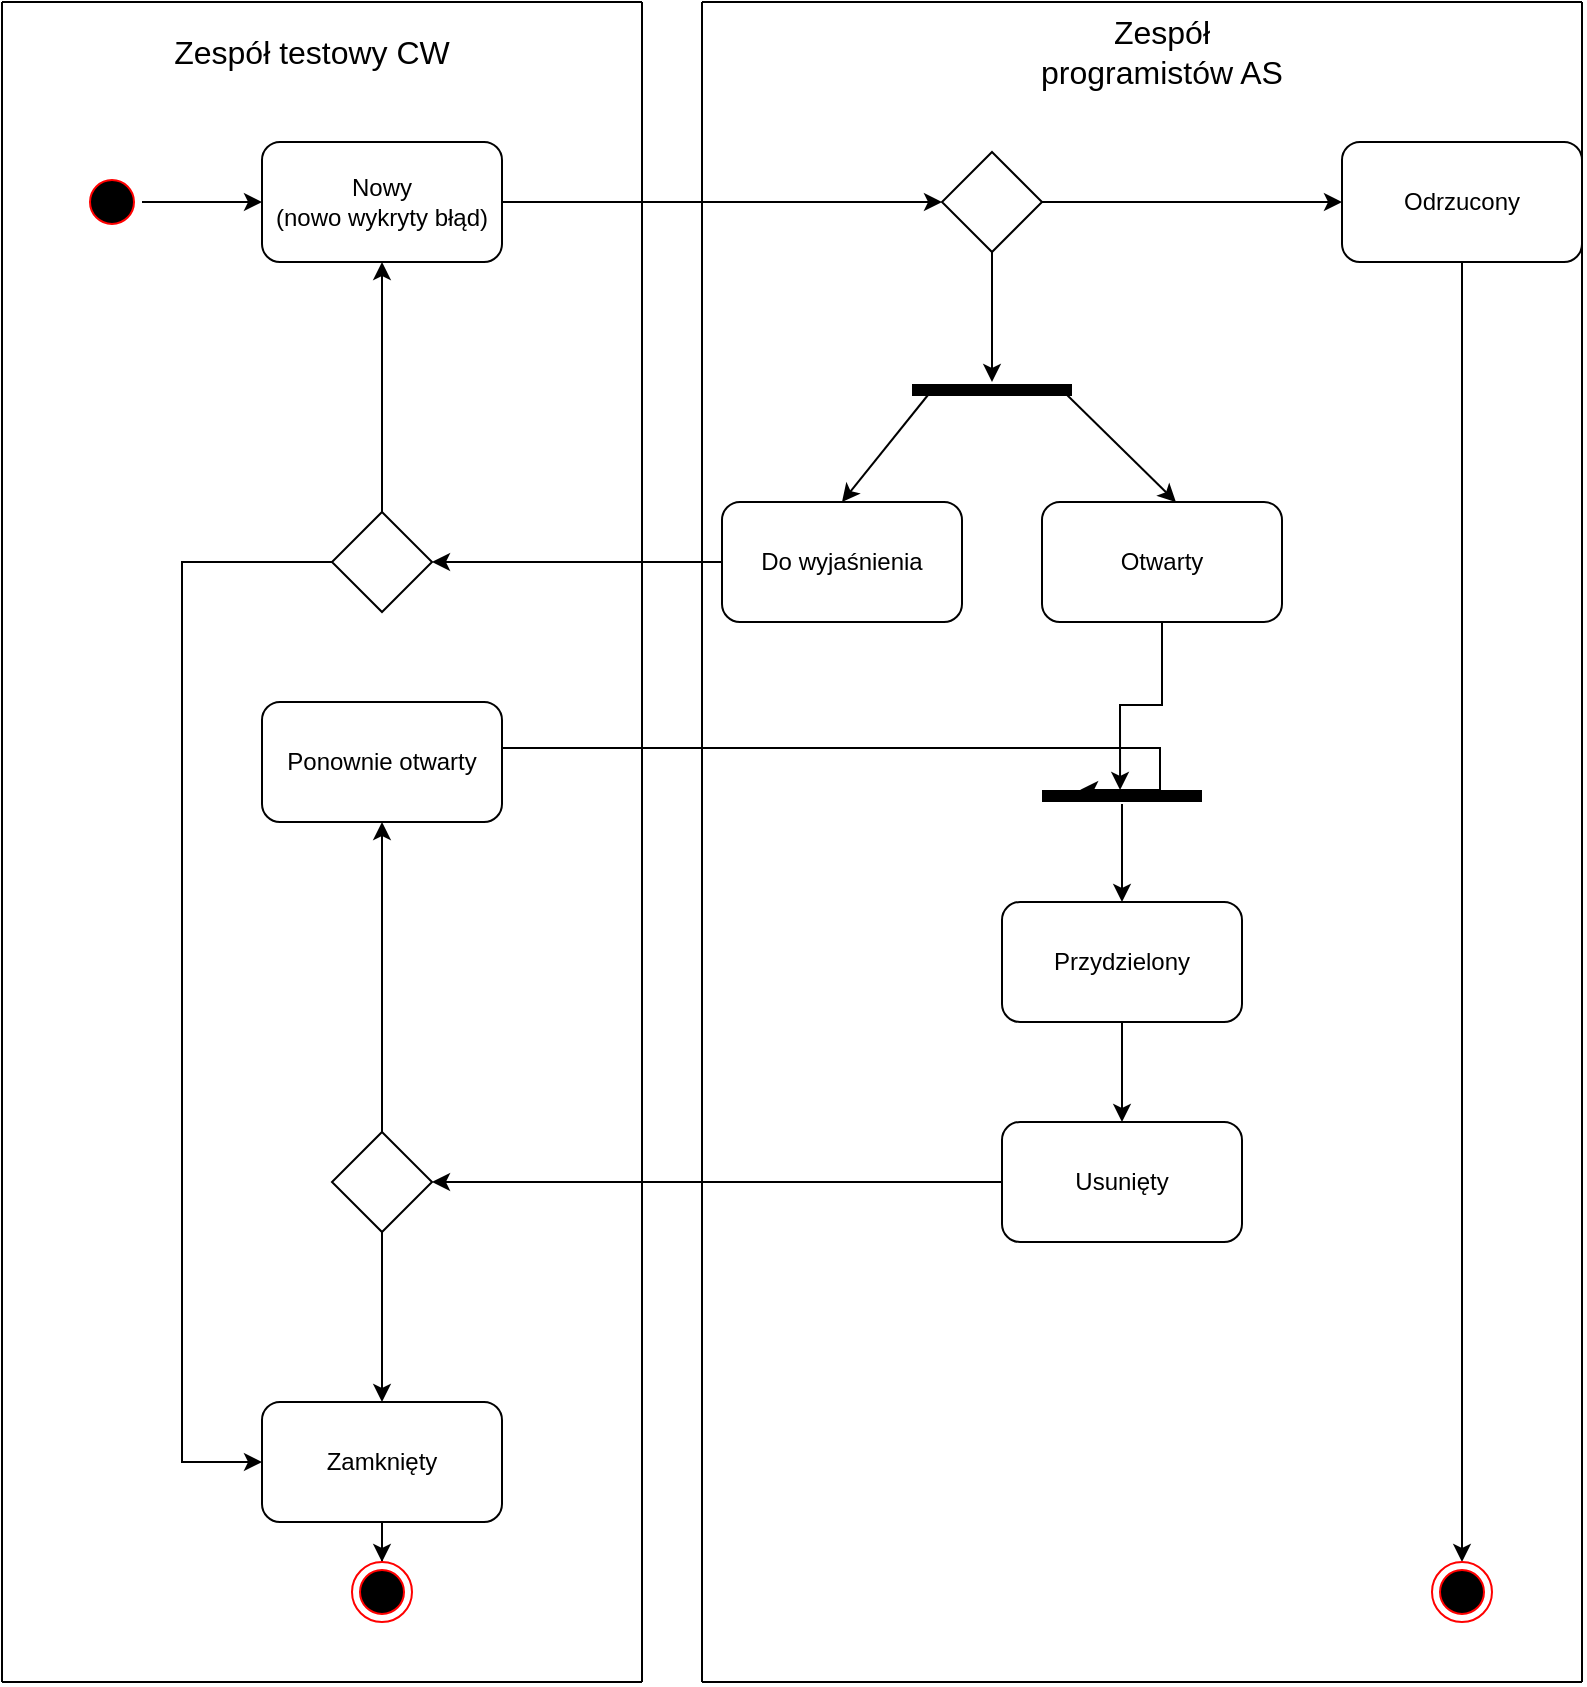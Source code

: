 <mxfile version="18.2.1" type="device"><diagram name="Page-1" id="e7e014a7-5840-1c2e-5031-d8a46d1fe8dd"><mxGraphModel dx="1673" dy="918" grid="1" gridSize="10" guides="1" tooltips="1" connect="1" arrows="1" fold="1" page="1" pageScale="1" pageWidth="1169" pageHeight="826" background="none" math="0" shadow="0"><root><mxCell id="0"/><mxCell id="1" parent="0"/><mxCell id="_axrUL9tjv3JnoPxGmuC-43" value="" style="edgeStyle=orthogonalEdgeStyle;rounded=0;orthogonalLoop=1;jettySize=auto;html=1;" parent="1" source="_axrUL9tjv3JnoPxGmuC-41" target="_axrUL9tjv3JnoPxGmuC-42" edge="1"><mxGeometry relative="1" as="geometry"/></mxCell><mxCell id="_axrUL9tjv3JnoPxGmuC-41" value="" style="ellipse;shape=startState;fillColor=#000000;strokeColor=#ff0000;" parent="1" vertex="1"><mxGeometry x="210" y="105" width="30" height="30" as="geometry"/></mxCell><mxCell id="_axrUL9tjv3JnoPxGmuC-52" style="edgeStyle=orthogonalEdgeStyle;rounded=0;orthogonalLoop=1;jettySize=auto;html=1;entryX=0;entryY=0.5;entryDx=0;entryDy=0;" parent="1" source="_axrUL9tjv3JnoPxGmuC-42" target="_axrUL9tjv3JnoPxGmuC-51" edge="1"><mxGeometry relative="1" as="geometry"/></mxCell><mxCell id="_axrUL9tjv3JnoPxGmuC-42" value="Nowy&lt;br&gt;(nowo wykryty błąd)" style="rounded=1;whiteSpace=wrap;html=1;" parent="1" vertex="1"><mxGeometry x="300" y="90" width="120" height="60" as="geometry"/></mxCell><mxCell id="_axrUL9tjv3JnoPxGmuC-44" value="" style="endArrow=none;html=1;rounded=0;" parent="1" edge="1"><mxGeometry width="50" height="50" relative="1" as="geometry"><mxPoint x="170" y="860" as="sourcePoint"/><mxPoint x="170" y="20" as="targetPoint"/></mxGeometry></mxCell><mxCell id="_axrUL9tjv3JnoPxGmuC-45" value="" style="endArrow=none;html=1;rounded=0;" parent="1" edge="1"><mxGeometry width="50" height="50" relative="1" as="geometry"><mxPoint x="490" y="20" as="sourcePoint"/><mxPoint x="170" y="20" as="targetPoint"/></mxGeometry></mxCell><mxCell id="_axrUL9tjv3JnoPxGmuC-46" value="Zespół testowy CW" style="text;html=1;strokeColor=none;fillColor=none;align=center;verticalAlign=middle;whiteSpace=wrap;rounded=0;fontSize=16;" parent="1" vertex="1"><mxGeometry x="250" y="30" width="150" height="30" as="geometry"/></mxCell><mxCell id="_axrUL9tjv3JnoPxGmuC-47" value="" style="endArrow=none;html=1;rounded=0;" parent="1" edge="1"><mxGeometry width="50" height="50" relative="1" as="geometry"><mxPoint x="490" y="860" as="sourcePoint"/><mxPoint x="490" y="20" as="targetPoint"/></mxGeometry></mxCell><mxCell id="_axrUL9tjv3JnoPxGmuC-49" value="" style="endArrow=none;html=1;rounded=0;" parent="1" edge="1"><mxGeometry width="50" height="50" relative="1" as="geometry"><mxPoint x="960" y="20" as="sourcePoint"/><mxPoint x="520" y="20" as="targetPoint"/></mxGeometry></mxCell><mxCell id="_axrUL9tjv3JnoPxGmuC-50" value="Zespół programistów AS" style="text;html=1;strokeColor=none;fillColor=none;align=center;verticalAlign=middle;whiteSpace=wrap;rounded=0;fontSize=16;" parent="1" vertex="1"><mxGeometry x="675" y="30" width="150" height="30" as="geometry"/></mxCell><mxCell id="_axrUL9tjv3JnoPxGmuC-55" style="edgeStyle=orthogonalEdgeStyle;rounded=0;orthogonalLoop=1;jettySize=auto;html=1;entryX=0;entryY=0.5;entryDx=0;entryDy=0;" parent="1" source="_axrUL9tjv3JnoPxGmuC-51" target="_axrUL9tjv3JnoPxGmuC-54" edge="1"><mxGeometry relative="1" as="geometry"/></mxCell><mxCell id="_axrUL9tjv3JnoPxGmuC-51" value="" style="rhombus;whiteSpace=wrap;html=1;" parent="1" vertex="1"><mxGeometry x="640" y="95" width="50" height="50" as="geometry"/></mxCell><mxCell id="_axrUL9tjv3JnoPxGmuC-58" style="edgeStyle=orthogonalEdgeStyle;rounded=0;orthogonalLoop=1;jettySize=auto;html=1;entryX=0.5;entryY=0;entryDx=0;entryDy=0;" parent="1" source="_axrUL9tjv3JnoPxGmuC-54" target="_axrUL9tjv3JnoPxGmuC-56" edge="1"><mxGeometry relative="1" as="geometry"/></mxCell><mxCell id="_axrUL9tjv3JnoPxGmuC-54" value="Odrzucony" style="rounded=1;whiteSpace=wrap;html=1;" parent="1" vertex="1"><mxGeometry x="840" y="90" width="120" height="60" as="geometry"/></mxCell><mxCell id="_axrUL9tjv3JnoPxGmuC-56" value="" style="ellipse;html=1;shape=endState;fillColor=#000000;strokeColor=#ff0000;" parent="1" vertex="1"><mxGeometry x="885" y="800" width="30" height="30" as="geometry"/></mxCell><mxCell id="_axrUL9tjv3JnoPxGmuC-60" value="" style="line;strokeWidth=6;fillColor=none;align=left;verticalAlign=middle;spacingTop=-1;spacingLeft=3;spacingRight=3;rotatable=0;labelPosition=right;points=[];portConstraint=eastwest;" parent="1" vertex="1"><mxGeometry x="625" y="210" width="80" height="8" as="geometry"/></mxCell><mxCell id="_axrUL9tjv3JnoPxGmuC-64" value="" style="endArrow=classic;html=1;rounded=0;exitX=0.5;exitY=1;exitDx=0;exitDy=0;" parent="1" source="_axrUL9tjv3JnoPxGmuC-51" target="_axrUL9tjv3JnoPxGmuC-60" edge="1"><mxGeometry width="50" height="50" relative="1" as="geometry"><mxPoint x="540" y="220" as="sourcePoint"/><mxPoint x="590" y="170" as="targetPoint"/></mxGeometry></mxCell><mxCell id="_axrUL9tjv3JnoPxGmuC-77" style="edgeStyle=orthogonalEdgeStyle;rounded=0;orthogonalLoop=1;jettySize=auto;html=1;entryX=1;entryY=0.5;entryDx=0;entryDy=0;" parent="1" source="_axrUL9tjv3JnoPxGmuC-65" target="_axrUL9tjv3JnoPxGmuC-76" edge="1"><mxGeometry relative="1" as="geometry"/></mxCell><mxCell id="_axrUL9tjv3JnoPxGmuC-65" value="Do wyjaśnienia" style="rounded=1;whiteSpace=wrap;html=1;strokeWidth=1;" parent="1" vertex="1"><mxGeometry x="530" y="270" width="120" height="60" as="geometry"/></mxCell><mxCell id="_axrUL9tjv3JnoPxGmuC-66" value="" style="endArrow=classic;html=1;rounded=0;entryX=0.5;entryY=0;entryDx=0;entryDy=0;exitX=0.125;exitY=0.5;exitDx=0;exitDy=0;exitPerimeter=0;" parent="1" source="_axrUL9tjv3JnoPxGmuC-60" target="_axrUL9tjv3JnoPxGmuC-65" edge="1"><mxGeometry width="50" height="50" relative="1" as="geometry"><mxPoint x="640" y="220" as="sourcePoint"/><mxPoint x="590" y="170" as="targetPoint"/></mxGeometry></mxCell><mxCell id="_axrUL9tjv3JnoPxGmuC-70" style="edgeStyle=orthogonalEdgeStyle;rounded=0;orthogonalLoop=1;jettySize=auto;html=1;entryX=0.488;entryY=0.125;entryDx=0;entryDy=0;entryPerimeter=0;" parent="1" source="_axrUL9tjv3JnoPxGmuC-67" target="_axrUL9tjv3JnoPxGmuC-69" edge="1"><mxGeometry relative="1" as="geometry"/></mxCell><mxCell id="_axrUL9tjv3JnoPxGmuC-67" value="Otwarty" style="rounded=1;whiteSpace=wrap;html=1;strokeWidth=1;" parent="1" vertex="1"><mxGeometry x="690" y="270" width="120" height="60" as="geometry"/></mxCell><mxCell id="_axrUL9tjv3JnoPxGmuC-68" value="" style="endArrow=classic;html=1;rounded=0;entryX=0.558;entryY=0;entryDx=0;entryDy=0;entryPerimeter=0;exitX=0.95;exitY=0.625;exitDx=0;exitDy=0;exitPerimeter=0;" parent="1" source="_axrUL9tjv3JnoPxGmuC-60" target="_axrUL9tjv3JnoPxGmuC-67" edge="1"><mxGeometry width="50" height="50" relative="1" as="geometry"><mxPoint x="645" y="224" as="sourcePoint"/><mxPoint x="600" y="280" as="targetPoint"/></mxGeometry></mxCell><mxCell id="_axrUL9tjv3JnoPxGmuC-69" value="" style="line;strokeWidth=6;fillColor=none;align=left;verticalAlign=middle;spacingTop=-1;spacingLeft=3;spacingRight=3;rotatable=0;labelPosition=right;points=[];portConstraint=eastwest;" parent="1" vertex="1"><mxGeometry x="690" y="413" width="80" height="8" as="geometry"/></mxCell><mxCell id="_axrUL9tjv3JnoPxGmuC-74" style="edgeStyle=orthogonalEdgeStyle;rounded=0;orthogonalLoop=1;jettySize=auto;html=1;entryX=0.5;entryY=0;entryDx=0;entryDy=0;" parent="1" source="_axrUL9tjv3JnoPxGmuC-71" target="_axrUL9tjv3JnoPxGmuC-73" edge="1"><mxGeometry relative="1" as="geometry"/></mxCell><mxCell id="_axrUL9tjv3JnoPxGmuC-71" value="Przydzielony" style="rounded=1;whiteSpace=wrap;html=1;strokeWidth=1;" parent="1" vertex="1"><mxGeometry x="670" y="470" width="120" height="60" as="geometry"/></mxCell><mxCell id="_axrUL9tjv3JnoPxGmuC-72" value="" style="endArrow=classic;html=1;rounded=0;entryX=0.5;entryY=0;entryDx=0;entryDy=0;" parent="1" source="_axrUL9tjv3JnoPxGmuC-69" target="_axrUL9tjv3JnoPxGmuC-71" edge="1"><mxGeometry width="50" height="50" relative="1" as="geometry"><mxPoint x="730" y="520" as="sourcePoint"/><mxPoint x="780" y="470" as="targetPoint"/></mxGeometry></mxCell><mxCell id="_axrUL9tjv3JnoPxGmuC-83" style="edgeStyle=orthogonalEdgeStyle;rounded=0;orthogonalLoop=1;jettySize=auto;html=1;entryX=1;entryY=0.5;entryDx=0;entryDy=0;" parent="1" source="_axrUL9tjv3JnoPxGmuC-73" target="_axrUL9tjv3JnoPxGmuC-81" edge="1"><mxGeometry relative="1" as="geometry"/></mxCell><mxCell id="_axrUL9tjv3JnoPxGmuC-73" value="Usunięty" style="rounded=1;whiteSpace=wrap;html=1;strokeWidth=1;" parent="1" vertex="1"><mxGeometry x="670" y="580" width="120" height="60" as="geometry"/></mxCell><mxCell id="_axrUL9tjv3JnoPxGmuC-78" style="edgeStyle=orthogonalEdgeStyle;rounded=0;orthogonalLoop=1;jettySize=auto;html=1;entryX=0.5;entryY=1;entryDx=0;entryDy=0;" parent="1" source="_axrUL9tjv3JnoPxGmuC-76" target="_axrUL9tjv3JnoPxGmuC-42" edge="1"><mxGeometry relative="1" as="geometry"/></mxCell><mxCell id="_axrUL9tjv3JnoPxGmuC-85" style="edgeStyle=orthogonalEdgeStyle;rounded=0;orthogonalLoop=1;jettySize=auto;html=1;entryX=0;entryY=0.5;entryDx=0;entryDy=0;" parent="1" source="_axrUL9tjv3JnoPxGmuC-76" target="_axrUL9tjv3JnoPxGmuC-84" edge="1"><mxGeometry relative="1" as="geometry"><Array as="points"><mxPoint x="260" y="300"/><mxPoint x="260" y="750"/></Array></mxGeometry></mxCell><mxCell id="_axrUL9tjv3JnoPxGmuC-76" value="" style="rhombus;whiteSpace=wrap;html=1;" parent="1" vertex="1"><mxGeometry x="335" y="275" width="50" height="50" as="geometry"/></mxCell><mxCell id="_axrUL9tjv3JnoPxGmuC-80" style="edgeStyle=orthogonalEdgeStyle;rounded=0;orthogonalLoop=1;jettySize=auto;html=1;entryX=0.238;entryY=0.125;entryDx=0;entryDy=0;entryPerimeter=0;" parent="1" source="_axrUL9tjv3JnoPxGmuC-79" target="_axrUL9tjv3JnoPxGmuC-69" edge="1"><mxGeometry relative="1" as="geometry"><Array as="points"><mxPoint x="749" y="393"/></Array></mxGeometry></mxCell><mxCell id="_axrUL9tjv3JnoPxGmuC-79" value="Ponownie otwarty" style="rounded=1;whiteSpace=wrap;html=1;strokeWidth=1;" parent="1" vertex="1"><mxGeometry x="300" y="370" width="120" height="60" as="geometry"/></mxCell><mxCell id="_axrUL9tjv3JnoPxGmuC-82" style="edgeStyle=orthogonalEdgeStyle;rounded=0;orthogonalLoop=1;jettySize=auto;html=1;entryX=0.5;entryY=1;entryDx=0;entryDy=0;" parent="1" source="_axrUL9tjv3JnoPxGmuC-81" target="_axrUL9tjv3JnoPxGmuC-79" edge="1"><mxGeometry relative="1" as="geometry"/></mxCell><mxCell id="_axrUL9tjv3JnoPxGmuC-88" style="edgeStyle=orthogonalEdgeStyle;rounded=0;orthogonalLoop=1;jettySize=auto;html=1;entryX=0.5;entryY=0;entryDx=0;entryDy=0;" parent="1" source="_axrUL9tjv3JnoPxGmuC-81" target="_axrUL9tjv3JnoPxGmuC-84" edge="1"><mxGeometry relative="1" as="geometry"/></mxCell><mxCell id="_axrUL9tjv3JnoPxGmuC-81" value="" style="rhombus;whiteSpace=wrap;html=1;" parent="1" vertex="1"><mxGeometry x="335" y="585" width="50" height="50" as="geometry"/></mxCell><mxCell id="_axrUL9tjv3JnoPxGmuC-87" style="edgeStyle=orthogonalEdgeStyle;rounded=0;orthogonalLoop=1;jettySize=auto;html=1;entryX=0.5;entryY=0;entryDx=0;entryDy=0;" parent="1" source="_axrUL9tjv3JnoPxGmuC-84" target="_axrUL9tjv3JnoPxGmuC-86" edge="1"><mxGeometry relative="1" as="geometry"/></mxCell><mxCell id="_axrUL9tjv3JnoPxGmuC-84" value="Zamknięty" style="rounded=1;whiteSpace=wrap;html=1;strokeWidth=1;" parent="1" vertex="1"><mxGeometry x="300" y="720" width="120" height="60" as="geometry"/></mxCell><mxCell id="_axrUL9tjv3JnoPxGmuC-86" value="" style="ellipse;html=1;shape=endState;fillColor=#000000;strokeColor=#ff0000;" parent="1" vertex="1"><mxGeometry x="345" y="800" width="30" height="30" as="geometry"/></mxCell><mxCell id="_axrUL9tjv3JnoPxGmuC-89" value="" style="endArrow=none;html=1;rounded=0;" parent="1" edge="1"><mxGeometry width="50" height="50" relative="1" as="geometry"><mxPoint x="490" y="860" as="sourcePoint"/><mxPoint x="170" y="860" as="targetPoint"/></mxGeometry></mxCell><mxCell id="_axrUL9tjv3JnoPxGmuC-90" value="" style="endArrow=none;html=1;rounded=0;" parent="1" edge="1"><mxGeometry width="50" height="50" relative="1" as="geometry"><mxPoint x="520" y="860" as="sourcePoint"/><mxPoint x="520" y="20" as="targetPoint"/></mxGeometry></mxCell><mxCell id="_axrUL9tjv3JnoPxGmuC-91" value="" style="endArrow=none;html=1;rounded=0;" parent="1" edge="1"><mxGeometry width="50" height="50" relative="1" as="geometry"><mxPoint x="960" y="860" as="sourcePoint"/><mxPoint x="960" y="20" as="targetPoint"/></mxGeometry></mxCell><mxCell id="_axrUL9tjv3JnoPxGmuC-92" value="" style="endArrow=none;html=1;rounded=0;" parent="1" edge="1"><mxGeometry width="50" height="50" relative="1" as="geometry"><mxPoint x="960" y="860" as="sourcePoint"/><mxPoint x="520" y="860" as="targetPoint"/></mxGeometry></mxCell></root></mxGraphModel></diagram></mxfile>